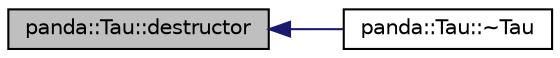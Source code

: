 digraph G
{
  edge [fontname="Helvetica",fontsize="10",labelfontname="Helvetica",labelfontsize="10"];
  node [fontname="Helvetica",fontsize="10",shape=record];
  rankdir=LR;
  Node1 [label="panda::Tau::destructor",height=0.2,width=0.4,color="black", fillcolor="grey75", style="filled" fontcolor="black"];
  Node1 -> Node2 [dir=back,color="midnightblue",fontsize="10",style="solid"];
  Node2 [label="panda::Tau::~Tau",height=0.2,width=0.4,color="black", fillcolor="white", style="filled",URL="$classpanda_1_1Tau.html#a3b9ea8c485a97fc1830810d5d111446a"];
}
